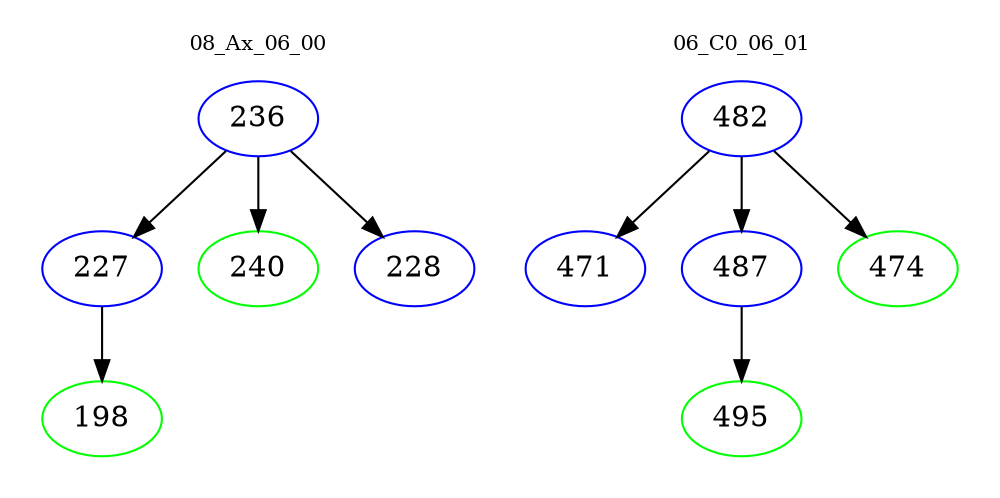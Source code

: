 digraph{
subgraph cluster_0 {
color = white
label = "08_Ax_06_00";
fontsize=10;
T0_236 [label="236", color="blue"]
T0_236 -> T0_227 [color="black"]
T0_227 [label="227", color="blue"]
T0_227 -> T0_198 [color="black"]
T0_198 [label="198", color="green"]
T0_236 -> T0_240 [color="black"]
T0_240 [label="240", color="green"]
T0_236 -> T0_228 [color="black"]
T0_228 [label="228", color="blue"]
}
subgraph cluster_1 {
color = white
label = "06_C0_06_01";
fontsize=10;
T1_482 [label="482", color="blue"]
T1_482 -> T1_471 [color="black"]
T1_471 [label="471", color="blue"]
T1_482 -> T1_487 [color="black"]
T1_487 [label="487", color="blue"]
T1_487 -> T1_495 [color="black"]
T1_495 [label="495", color="green"]
T1_482 -> T1_474 [color="black"]
T1_474 [label="474", color="green"]
}
}
